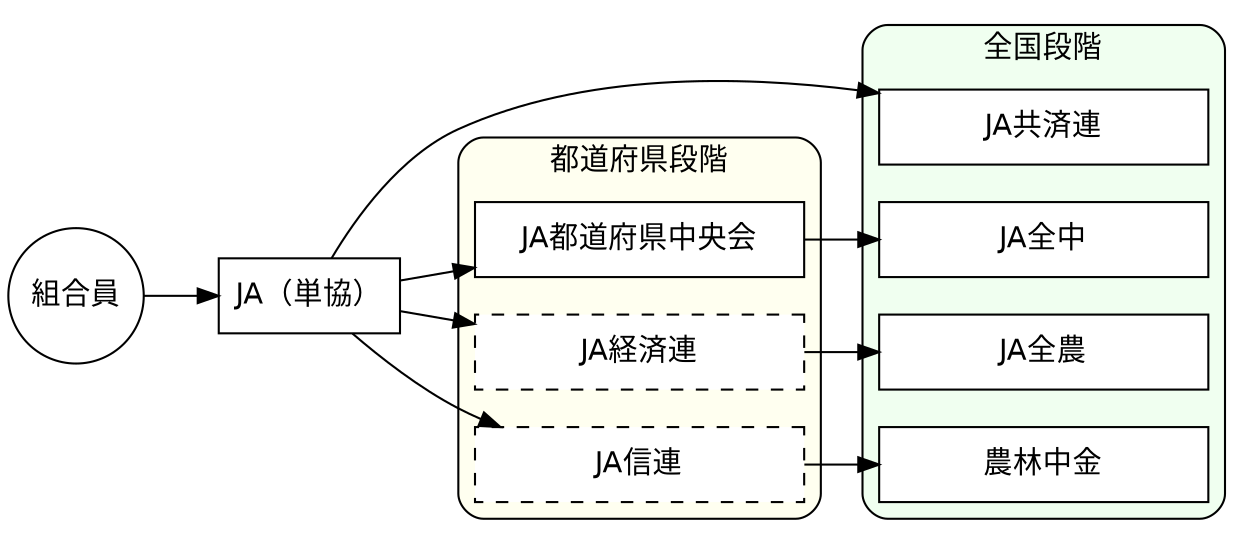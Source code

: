 digraph ja {
  graph [rankdir = LR]

  node [fontname = Helvetica,
    shape = box,
    fixedsize = false,
    style = filled,
    fillcolor = white]
  組合員 [shape = circle, width = 0.9]
  JA（単協）
  node [width = 2.2]
  JA共済連; JA都道府県中央会; JA全農; 農林中金; JA全中
  node [style = "dashed,filled"]
  JA経済連; JA信連

  edge []
  組合員 -> JA（単協）
  JA（単協） -> JA経済連 -> JA全農
  JA（単協） -> JA共済連
  JA（単協） -> JA信連 -> 農林中金
  JA（単協） -> JA都道府県中央会 -> JA全中

  subgraph cluster1 {
    label = "都道府県段階"
    fontname = Helvetica
    bgcolor = ivory
    style = rounded
    JA信連 -> JA経済連 -> JA都道府県中央会 [style=invis, constraint=true]
    {rank = same; JA経済連; JA信連; JA都道府県中央会}
  }
  subgraph cluster0 {
    label = "全国段階"
    fontname = Helvetica
    bgcolor = honeydew
    style = rounded
    農林中金 -> JA全農 -> JA全中 -> JA共済連 [style=invis, constraint=false]
    {rank = same; JA全農; JA共済連; 農林中金; JA全中}
  }
}